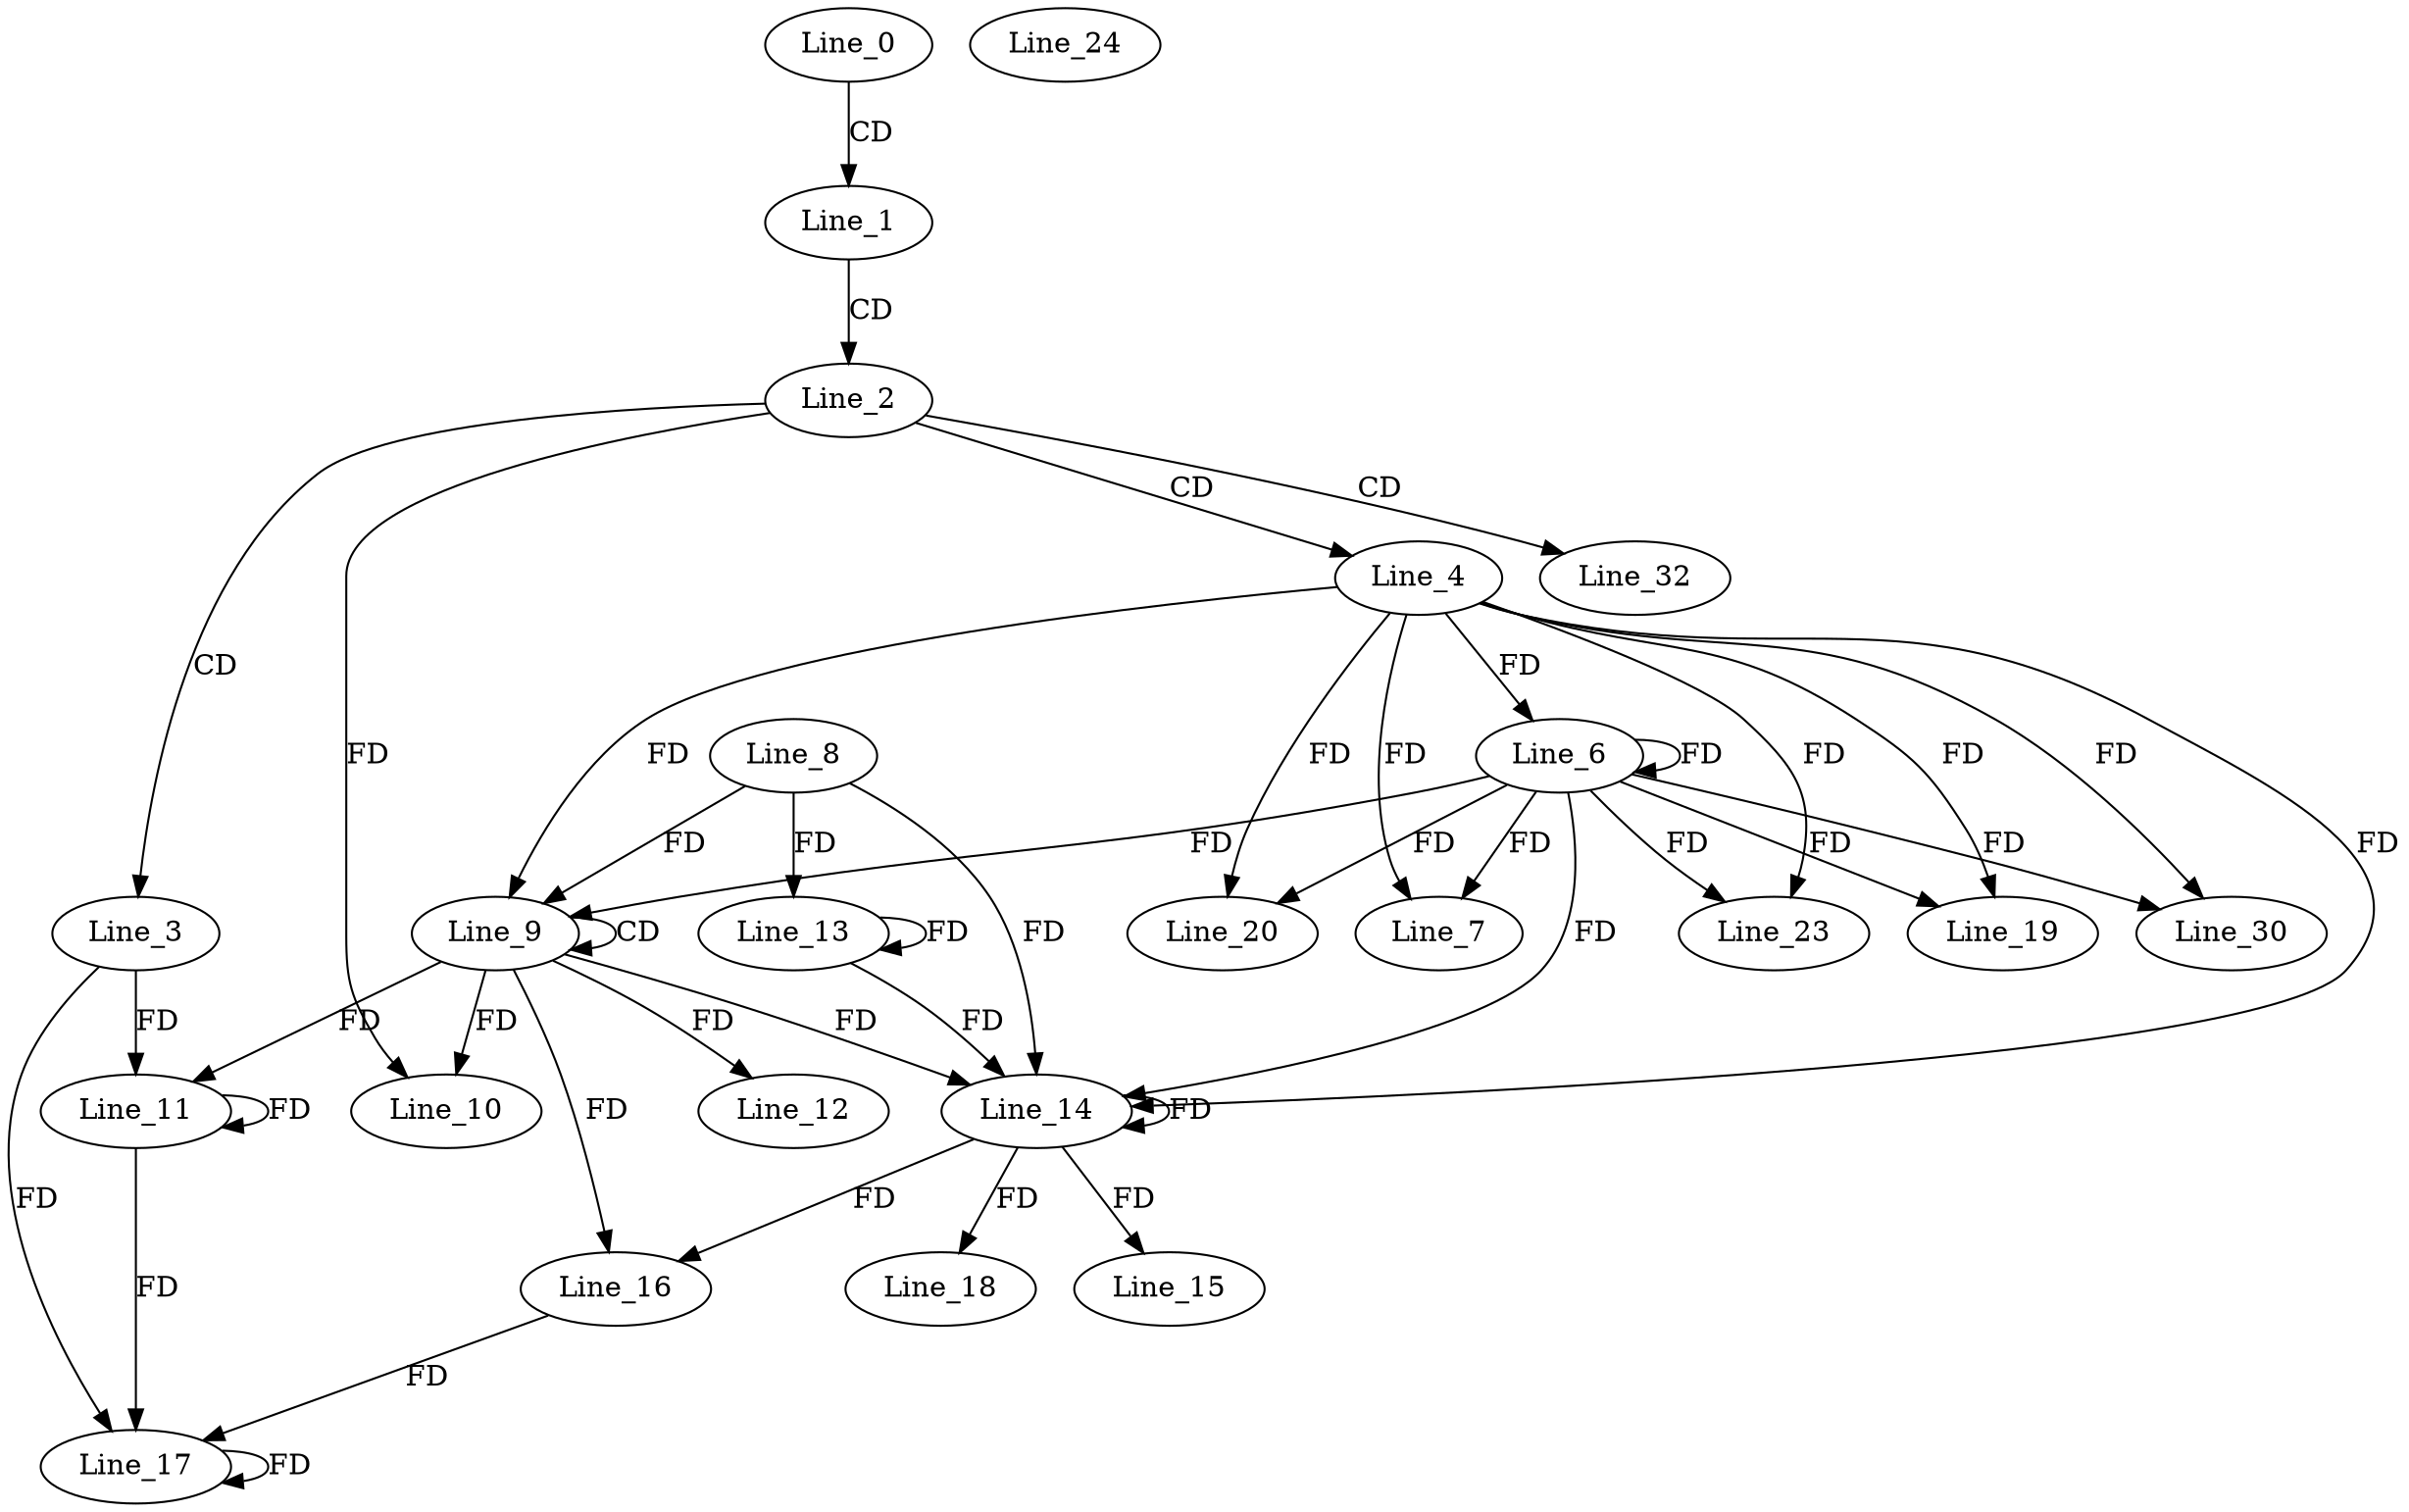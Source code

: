 digraph G {
  Line_0;
  Line_1;
  Line_2;
  Line_3;
  Line_4;
  Line_6;
  Line_6;
  Line_7;
  Line_9;
  Line_9;
  Line_8;
  Line_10;
  Line_11;
  Line_11;
  Line_12;
  Line_13;
  Line_14;
  Line_14;
  Line_15;
  Line_16;
  Line_17;
  Line_16;
  Line_18;
  Line_19;
  Line_20;
  Line_23;
  Line_24;
  Line_30;
  Line_32;
  Line_0 -> Line_1 [ label="CD" ];
  Line_1 -> Line_2 [ label="CD" ];
  Line_2 -> Line_3 [ label="CD" ];
  Line_2 -> Line_4 [ label="CD" ];
  Line_4 -> Line_6 [ label="FD" ];
  Line_6 -> Line_6 [ label="FD" ];
  Line_4 -> Line_7 [ label="FD" ];
  Line_6 -> Line_7 [ label="FD" ];
  Line_9 -> Line_9 [ label="CD" ];
  Line_4 -> Line_9 [ label="FD" ];
  Line_6 -> Line_9 [ label="FD" ];
  Line_8 -> Line_9 [ label="FD" ];
  Line_9 -> Line_10 [ label="FD" ];
  Line_2 -> Line_10 [ label="FD" ];
  Line_3 -> Line_11 [ label="FD" ];
  Line_11 -> Line_11 [ label="FD" ];
  Line_9 -> Line_11 [ label="FD" ];
  Line_9 -> Line_12 [ label="FD" ];
  Line_8 -> Line_13 [ label="FD" ];
  Line_13 -> Line_13 [ label="FD" ];
  Line_9 -> Line_14 [ label="FD" ];
  Line_14 -> Line_14 [ label="FD" ];
  Line_4 -> Line_14 [ label="FD" ];
  Line_6 -> Line_14 [ label="FD" ];
  Line_8 -> Line_14 [ label="FD" ];
  Line_13 -> Line_14 [ label="FD" ];
  Line_14 -> Line_15 [ label="FD" ];
  Line_9 -> Line_16 [ label="FD" ];
  Line_14 -> Line_16 [ label="FD" ];
  Line_3 -> Line_17 [ label="FD" ];
  Line_11 -> Line_17 [ label="FD" ];
  Line_17 -> Line_17 [ label="FD" ];
  Line_16 -> Line_17 [ label="FD" ];
  Line_14 -> Line_18 [ label="FD" ];
  Line_4 -> Line_19 [ label="FD" ];
  Line_6 -> Line_19 [ label="FD" ];
  Line_4 -> Line_20 [ label="FD" ];
  Line_6 -> Line_20 [ label="FD" ];
  Line_4 -> Line_23 [ label="FD" ];
  Line_6 -> Line_23 [ label="FD" ];
  Line_4 -> Line_30 [ label="FD" ];
  Line_6 -> Line_30 [ label="FD" ];
  Line_2 -> Line_32 [ label="CD" ];
}
